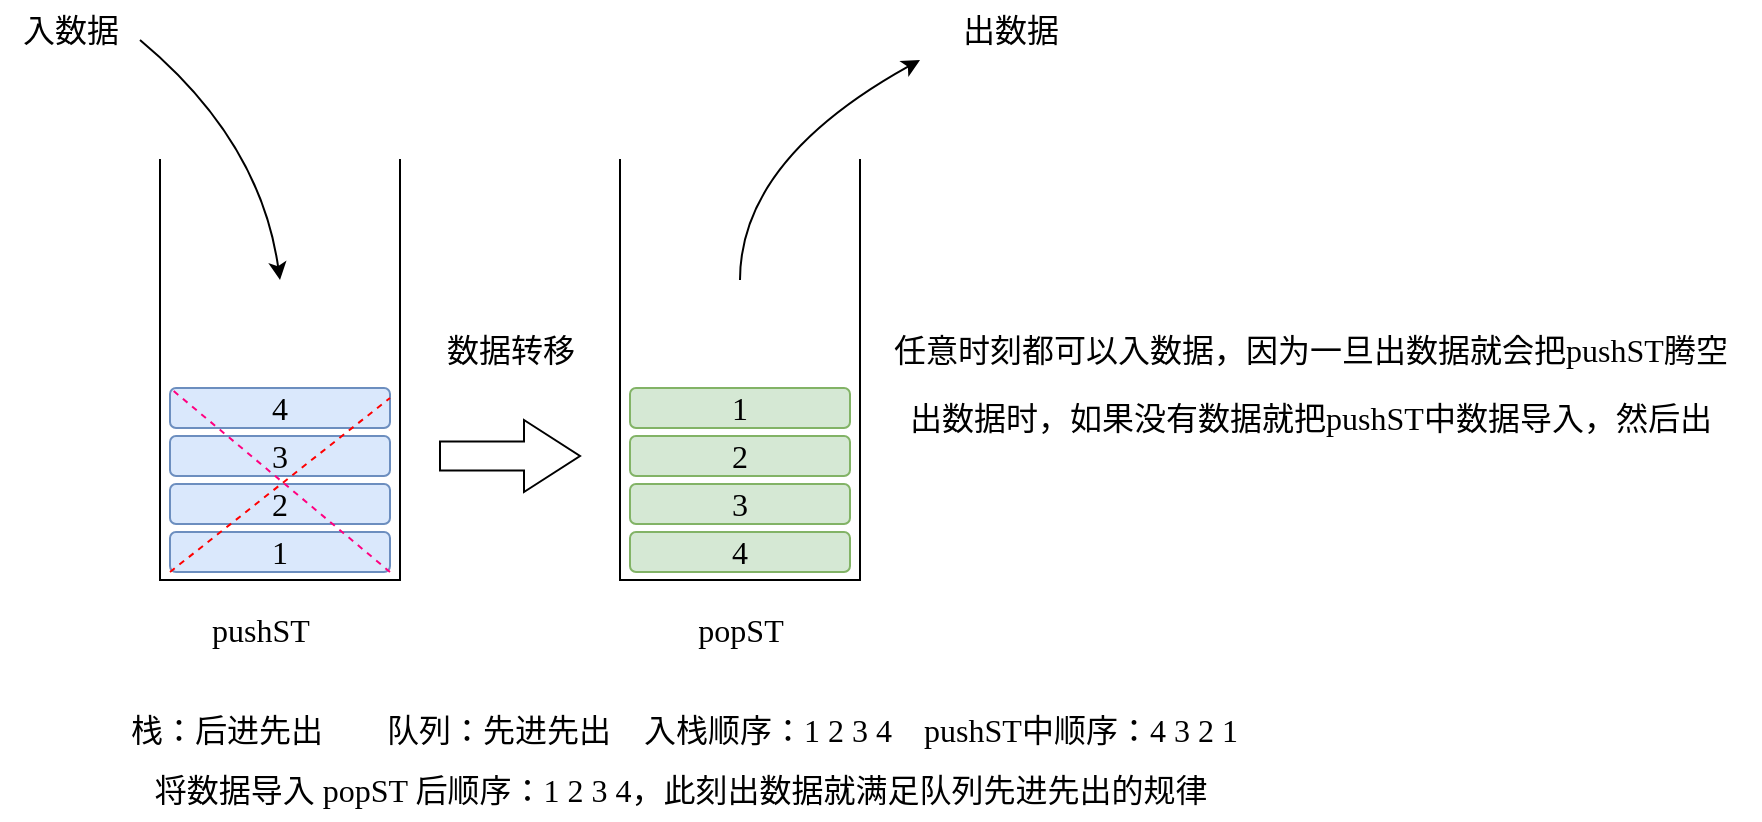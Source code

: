 <mxfile version="20.2.3" type="device"><diagram id="ETfbthXHUGOY6bwrQANn" name="第 1 页"><mxGraphModel dx="1038" dy="649" grid="1" gridSize="10" guides="1" tooltips="1" connect="1" arrows="1" fold="1" page="1" pageScale="1" pageWidth="2000" pageHeight="5000" math="0" shadow="0"><root><mxCell id="0"/><mxCell id="1" parent="0"/><mxCell id="7NAFjjVVQiVWSiFmDdxt-1" value="" style="shape=partialRectangle;whiteSpace=wrap;html=1;bottom=1;right=1;left=1;top=0;fillColor=none;routingCenterX=-0.5;" vertex="1" parent="1"><mxGeometry x="220" y="210" width="120" height="210" as="geometry"/></mxCell><mxCell id="7NAFjjVVQiVWSiFmDdxt-2" value="" style="shape=partialRectangle;whiteSpace=wrap;html=1;bottom=1;right=1;left=1;top=0;fillColor=none;routingCenterX=-0.5;" vertex="1" parent="1"><mxGeometry x="450" y="210" width="120" height="210" as="geometry"/></mxCell><mxCell id="7NAFjjVVQiVWSiFmDdxt-3" value="&lt;font style=&quot;font-size: 16px;&quot; face=&quot;Comic Sans MS&quot;&gt;pushST&lt;/font&gt;" style="text;html=1;align=center;verticalAlign=middle;resizable=0;points=[];autosize=1;strokeColor=none;fillColor=none;" vertex="1" parent="1"><mxGeometry x="230" y="430" width="80" height="30" as="geometry"/></mxCell><mxCell id="7NAFjjVVQiVWSiFmDdxt-4" value="popST" style="text;html=1;align=center;verticalAlign=middle;resizable=0;points=[];autosize=1;strokeColor=none;fillColor=none;fontSize=16;fontFamily=Comic Sans MS;" vertex="1" parent="1"><mxGeometry x="475" y="430" width="70" height="30" as="geometry"/></mxCell><mxCell id="7NAFjjVVQiVWSiFmDdxt-5" value="" style="endArrow=classic;html=1;fontFamily=Comic Sans MS;fontSize=15;entryX=0.5;entryY=0;entryDx=0;entryDy=0;curved=1;rounded=0;" edge="1" parent="1"><mxGeometry width="50" height="50" relative="1" as="geometry"><mxPoint x="210" y="150" as="sourcePoint"/><mxPoint x="280" y="270" as="targetPoint"/><Array as="points"><mxPoint x="270" y="200"/></Array></mxGeometry></mxCell><mxCell id="7NAFjjVVQiVWSiFmDdxt-6" value="入数据" style="text;html=1;align=center;verticalAlign=middle;resizable=0;points=[];autosize=1;strokeColor=none;fillColor=none;fontSize=16;fontFamily=Comic Sans MS;" vertex="1" parent="1"><mxGeometry x="140" y="130" width="70" height="30" as="geometry"/></mxCell><mxCell id="7NAFjjVVQiVWSiFmDdxt-7" value="" style="endArrow=classic;html=1;fontFamily=Comic Sans MS;fontSize=15;curved=1;rounded=0;" edge="1" parent="1"><mxGeometry width="50" height="50" relative="1" as="geometry"><mxPoint x="510" y="270" as="sourcePoint"/><mxPoint x="600" y="160" as="targetPoint"/><Array as="points"><mxPoint x="510" y="210"/></Array></mxGeometry></mxCell><mxCell id="7NAFjjVVQiVWSiFmDdxt-8" value="出数据" style="text;html=1;align=center;verticalAlign=middle;resizable=0;points=[];autosize=1;strokeColor=none;fillColor=none;fontSize=16;fontFamily=Comic Sans MS;" vertex="1" parent="1"><mxGeometry x="610" y="130" width="70" height="30" as="geometry"/></mxCell><mxCell id="7NAFjjVVQiVWSiFmDdxt-10" value="出数据时，如果没有数据就把pushST中数据导入，然后出" style="text;html=1;align=center;verticalAlign=middle;resizable=0;points=[];autosize=1;strokeColor=none;fillColor=none;fontSize=16;fontFamily=Comic Sans MS;" vertex="1" parent="1"><mxGeometry x="580" y="324" width="430" height="30" as="geometry"/></mxCell><mxCell id="7NAFjjVVQiVWSiFmDdxt-11" value="任意时刻都可以入数据，因为一旦出数据就会把pushST腾空" style="text;html=1;align=center;verticalAlign=middle;resizable=0;points=[];autosize=1;strokeColor=none;fillColor=none;fontSize=16;fontFamily=Comic Sans MS;" vertex="1" parent="1"><mxGeometry x="570" y="290" width="450" height="30" as="geometry"/></mxCell><mxCell id="7NAFjjVVQiVWSiFmDdxt-12" value="1" style="rounded=1;whiteSpace=wrap;html=1;fontFamily=Comic Sans MS;fontSize=16;fillColor=#dae8fc;strokeColor=#6c8ebf;" vertex="1" parent="1"><mxGeometry x="225" y="396" width="110" height="20" as="geometry"/></mxCell><mxCell id="7NAFjjVVQiVWSiFmDdxt-13" value="2" style="rounded=1;whiteSpace=wrap;html=1;fontFamily=Comic Sans MS;fontSize=16;fillColor=#dae8fc;strokeColor=#6c8ebf;" vertex="1" parent="1"><mxGeometry x="225" y="372" width="110" height="20" as="geometry"/></mxCell><mxCell id="7NAFjjVVQiVWSiFmDdxt-14" value="3" style="rounded=1;whiteSpace=wrap;html=1;fontFamily=Comic Sans MS;fontSize=16;fillColor=#dae8fc;strokeColor=#6c8ebf;" vertex="1" parent="1"><mxGeometry x="225" y="348" width="110" height="20" as="geometry"/></mxCell><mxCell id="7NAFjjVVQiVWSiFmDdxt-15" value="4" style="rounded=1;whiteSpace=wrap;html=1;fontFamily=Comic Sans MS;fontSize=16;fillColor=#dae8fc;strokeColor=#6c8ebf;" vertex="1" parent="1"><mxGeometry x="225" y="324" width="110" height="20" as="geometry"/></mxCell><mxCell id="7NAFjjVVQiVWSiFmDdxt-16" value="栈：后进先出&lt;span style=&quot;white-space: pre;&quot;&gt;&#9;&lt;/span&gt;队列：先进先出" style="text;html=1;align=center;verticalAlign=middle;resizable=0;points=[];autosize=1;strokeColor=none;fillColor=none;fontSize=16;fontFamily=Comic Sans MS;" vertex="1" parent="1"><mxGeometry x="200" y="480" width="250" height="30" as="geometry"/></mxCell><mxCell id="7NAFjjVVQiVWSiFmDdxt-17" value="入栈顺序：1 2 3 4&amp;nbsp; &amp;nbsp; pushST中顺序：4 3 2 1" style="text;html=1;align=center;verticalAlign=middle;resizable=0;points=[];autosize=1;strokeColor=none;fillColor=none;fontSize=16;fontFamily=Comic Sans MS;" vertex="1" parent="1"><mxGeometry x="440" y="480" width="340" height="30" as="geometry"/></mxCell><mxCell id="7NAFjjVVQiVWSiFmDdxt-18" value="将数据导入 popST 后顺序：1 2 3 4，此刻出数据就满足队列先进先出的规律" style="text;html=1;align=center;verticalAlign=middle;resizable=0;points=[];autosize=1;strokeColor=none;fillColor=none;fontSize=16;fontFamily=Comic Sans MS;" vertex="1" parent="1"><mxGeometry x="200" y="510" width="560" height="30" as="geometry"/></mxCell><mxCell id="7NAFjjVVQiVWSiFmDdxt-19" value="" style="shape=singleArrow;whiteSpace=wrap;html=1;arrowWidth=0.4;arrowSize=0.4;fontFamily=Comic Sans MS;fontSize=16;" vertex="1" parent="1"><mxGeometry x="360" y="340" width="70" height="36" as="geometry"/></mxCell><mxCell id="7NAFjjVVQiVWSiFmDdxt-20" value="数据转移" style="text;html=1;align=center;verticalAlign=middle;resizable=0;points=[];autosize=1;strokeColor=none;fillColor=none;fontSize=16;fontFamily=Comic Sans MS;" vertex="1" parent="1"><mxGeometry x="350" y="290" width="90" height="30" as="geometry"/></mxCell><mxCell id="7NAFjjVVQiVWSiFmDdxt-21" value="4" style="rounded=1;whiteSpace=wrap;html=1;fontFamily=Comic Sans MS;fontSize=16;fillColor=#d5e8d4;strokeColor=#82b366;" vertex="1" parent="1"><mxGeometry x="455" y="396" width="110" height="20" as="geometry"/></mxCell><mxCell id="7NAFjjVVQiVWSiFmDdxt-22" value="3" style="rounded=1;whiteSpace=wrap;html=1;fontFamily=Comic Sans MS;fontSize=16;fillColor=#d5e8d4;strokeColor=#82b366;" vertex="1" parent="1"><mxGeometry x="455" y="372" width="110" height="20" as="geometry"/></mxCell><mxCell id="7NAFjjVVQiVWSiFmDdxt-23" value="2" style="rounded=1;whiteSpace=wrap;html=1;fontFamily=Comic Sans MS;fontSize=16;fillColor=#d5e8d4;strokeColor=#82b366;" vertex="1" parent="1"><mxGeometry x="455" y="348" width="110" height="20" as="geometry"/></mxCell><mxCell id="7NAFjjVVQiVWSiFmDdxt-24" value="1" style="rounded=1;whiteSpace=wrap;html=1;fontFamily=Comic Sans MS;fontSize=16;fillColor=#d5e8d4;strokeColor=#82b366;" vertex="1" parent="1"><mxGeometry x="455" y="324" width="110" height="20" as="geometry"/></mxCell><mxCell id="7NAFjjVVQiVWSiFmDdxt-28" value="" style="endArrow=none;dashed=1;html=1;rounded=0;fontFamily=Comic Sans MS;fontSize=16;entryX=1;entryY=0.25;entryDx=0;entryDy=0;strokeColor=#FF0000;" edge="1" parent="1" target="7NAFjjVVQiVWSiFmDdxt-15"><mxGeometry width="50" height="50" relative="1" as="geometry"><mxPoint x="225" y="416" as="sourcePoint"/><mxPoint x="275" y="366" as="targetPoint"/></mxGeometry></mxCell><mxCell id="7NAFjjVVQiVWSiFmDdxt-29" value="" style="endArrow=none;dashed=1;html=1;rounded=0;fontFamily=Comic Sans MS;fontSize=16;entryX=0;entryY=0;entryDx=0;entryDy=0;exitX=1;exitY=1;exitDx=0;exitDy=0;strokeColor=#FF0080;" edge="1" parent="1" source="7NAFjjVVQiVWSiFmDdxt-12" target="7NAFjjVVQiVWSiFmDdxt-15"><mxGeometry width="50" height="50" relative="1" as="geometry"><mxPoint x="280" y="398" as="sourcePoint"/><mxPoint x="330" y="348" as="targetPoint"/></mxGeometry></mxCell></root></mxGraphModel></diagram></mxfile>